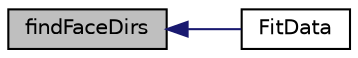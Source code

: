 digraph "findFaceDirs"
{
  bgcolor="transparent";
  edge [fontname="Helvetica",fontsize="10",labelfontname="Helvetica",labelfontsize="10"];
  node [fontname="Helvetica",fontsize="10",shape=record];
  rankdir="LR";
  Node1 [label="findFaceDirs",height=0.2,width=0.4,color="black", fillcolor="grey75", style="filled", fontcolor="black"];
  Node1 -> Node2 [dir="back",color="midnightblue",fontsize="10",style="solid",fontname="Helvetica"];
  Node2 [label="FitData",height=0.2,width=0.4,color="black",URL="$a00824.html#aae466fd70e0e09780b8bcd36d9be91db",tooltip="Construct from components. "];
}
